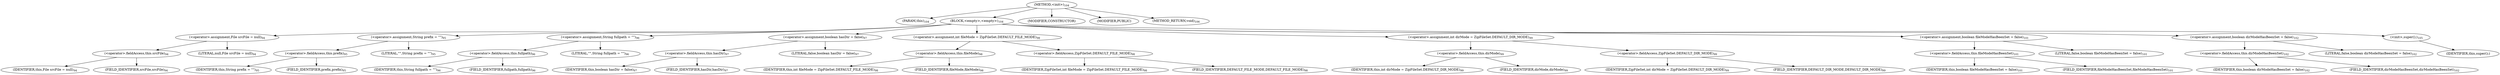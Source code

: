digraph "&lt;init&gt;" {  
"107" [label = <(METHOD,&lt;init&gt;)<SUB>104</SUB>> ]
"4" [label = <(PARAM,this)<SUB>104</SUB>> ]
"108" [label = <(BLOCK,&lt;empty&gt;,&lt;empty&gt;)<SUB>104</SUB>> ]
"109" [label = <(&lt;operator&gt;.assignment,File srcFile = null)<SUB>94</SUB>> ]
"110" [label = <(&lt;operator&gt;.fieldAccess,this.srcFile)<SUB>94</SUB>> ]
"111" [label = <(IDENTIFIER,this,File srcFile = null)<SUB>94</SUB>> ]
"112" [label = <(FIELD_IDENTIFIER,srcFile,srcFile)<SUB>94</SUB>> ]
"113" [label = <(LITERAL,null,File srcFile = null)<SUB>94</SUB>> ]
"114" [label = <(&lt;operator&gt;.assignment,String prefix = &quot;&quot;)<SUB>95</SUB>> ]
"115" [label = <(&lt;operator&gt;.fieldAccess,this.prefix)<SUB>95</SUB>> ]
"116" [label = <(IDENTIFIER,this,String prefix = &quot;&quot;)<SUB>95</SUB>> ]
"117" [label = <(FIELD_IDENTIFIER,prefix,prefix)<SUB>95</SUB>> ]
"118" [label = <(LITERAL,&quot;&quot;,String prefix = &quot;&quot;)<SUB>95</SUB>> ]
"119" [label = <(&lt;operator&gt;.assignment,String fullpath = &quot;&quot;)<SUB>96</SUB>> ]
"120" [label = <(&lt;operator&gt;.fieldAccess,this.fullpath)<SUB>96</SUB>> ]
"121" [label = <(IDENTIFIER,this,String fullpath = &quot;&quot;)<SUB>96</SUB>> ]
"122" [label = <(FIELD_IDENTIFIER,fullpath,fullpath)<SUB>96</SUB>> ]
"123" [label = <(LITERAL,&quot;&quot;,String fullpath = &quot;&quot;)<SUB>96</SUB>> ]
"124" [label = <(&lt;operator&gt;.assignment,boolean hasDir = false)<SUB>97</SUB>> ]
"125" [label = <(&lt;operator&gt;.fieldAccess,this.hasDir)<SUB>97</SUB>> ]
"126" [label = <(IDENTIFIER,this,boolean hasDir = false)<SUB>97</SUB>> ]
"127" [label = <(FIELD_IDENTIFIER,hasDir,hasDir)<SUB>97</SUB>> ]
"128" [label = <(LITERAL,false,boolean hasDir = false)<SUB>97</SUB>> ]
"129" [label = <(&lt;operator&gt;.assignment,int fileMode = ZipFileSet.DEFAULT_FILE_MODE)<SUB>98</SUB>> ]
"130" [label = <(&lt;operator&gt;.fieldAccess,this.fileMode)<SUB>98</SUB>> ]
"131" [label = <(IDENTIFIER,this,int fileMode = ZipFileSet.DEFAULT_FILE_MODE)<SUB>98</SUB>> ]
"132" [label = <(FIELD_IDENTIFIER,fileMode,fileMode)<SUB>98</SUB>> ]
"133" [label = <(&lt;operator&gt;.fieldAccess,ZipFileSet.DEFAULT_FILE_MODE)<SUB>98</SUB>> ]
"134" [label = <(IDENTIFIER,ZipFileSet,int fileMode = ZipFileSet.DEFAULT_FILE_MODE)<SUB>98</SUB>> ]
"135" [label = <(FIELD_IDENTIFIER,DEFAULT_FILE_MODE,DEFAULT_FILE_MODE)<SUB>98</SUB>> ]
"136" [label = <(&lt;operator&gt;.assignment,int dirMode = ZipFileSet.DEFAULT_DIR_MODE)<SUB>99</SUB>> ]
"137" [label = <(&lt;operator&gt;.fieldAccess,this.dirMode)<SUB>99</SUB>> ]
"138" [label = <(IDENTIFIER,this,int dirMode = ZipFileSet.DEFAULT_DIR_MODE)<SUB>99</SUB>> ]
"139" [label = <(FIELD_IDENTIFIER,dirMode,dirMode)<SUB>99</SUB>> ]
"140" [label = <(&lt;operator&gt;.fieldAccess,ZipFileSet.DEFAULT_DIR_MODE)<SUB>99</SUB>> ]
"141" [label = <(IDENTIFIER,ZipFileSet,int dirMode = ZipFileSet.DEFAULT_DIR_MODE)<SUB>99</SUB>> ]
"142" [label = <(FIELD_IDENTIFIER,DEFAULT_DIR_MODE,DEFAULT_DIR_MODE)<SUB>99</SUB>> ]
"143" [label = <(&lt;operator&gt;.assignment,boolean fileModeHasBeenSet = false)<SUB>101</SUB>> ]
"144" [label = <(&lt;operator&gt;.fieldAccess,this.fileModeHasBeenSet)<SUB>101</SUB>> ]
"145" [label = <(IDENTIFIER,this,boolean fileModeHasBeenSet = false)<SUB>101</SUB>> ]
"146" [label = <(FIELD_IDENTIFIER,fileModeHasBeenSet,fileModeHasBeenSet)<SUB>101</SUB>> ]
"147" [label = <(LITERAL,false,boolean fileModeHasBeenSet = false)<SUB>101</SUB>> ]
"148" [label = <(&lt;operator&gt;.assignment,boolean dirModeHasBeenSet = false)<SUB>102</SUB>> ]
"149" [label = <(&lt;operator&gt;.fieldAccess,this.dirModeHasBeenSet)<SUB>102</SUB>> ]
"150" [label = <(IDENTIFIER,this,boolean dirModeHasBeenSet = false)<SUB>102</SUB>> ]
"151" [label = <(FIELD_IDENTIFIER,dirModeHasBeenSet,dirModeHasBeenSet)<SUB>102</SUB>> ]
"152" [label = <(LITERAL,false,boolean dirModeHasBeenSet = false)<SUB>102</SUB>> ]
"153" [label = <(&lt;init&gt;,super();)<SUB>105</SUB>> ]
"3" [label = <(IDENTIFIER,this,super();)> ]
"154" [label = <(MODIFIER,CONSTRUCTOR)> ]
"155" [label = <(MODIFIER,PUBLIC)> ]
"156" [label = <(METHOD_RETURN,void)<SUB>106</SUB>> ]
  "107" -> "4" 
  "107" -> "108" 
  "107" -> "154" 
  "107" -> "155" 
  "107" -> "156" 
  "108" -> "109" 
  "108" -> "114" 
  "108" -> "119" 
  "108" -> "124" 
  "108" -> "129" 
  "108" -> "136" 
  "108" -> "143" 
  "108" -> "148" 
  "108" -> "153" 
  "109" -> "110" 
  "109" -> "113" 
  "110" -> "111" 
  "110" -> "112" 
  "114" -> "115" 
  "114" -> "118" 
  "115" -> "116" 
  "115" -> "117" 
  "119" -> "120" 
  "119" -> "123" 
  "120" -> "121" 
  "120" -> "122" 
  "124" -> "125" 
  "124" -> "128" 
  "125" -> "126" 
  "125" -> "127" 
  "129" -> "130" 
  "129" -> "133" 
  "130" -> "131" 
  "130" -> "132" 
  "133" -> "134" 
  "133" -> "135" 
  "136" -> "137" 
  "136" -> "140" 
  "137" -> "138" 
  "137" -> "139" 
  "140" -> "141" 
  "140" -> "142" 
  "143" -> "144" 
  "143" -> "147" 
  "144" -> "145" 
  "144" -> "146" 
  "148" -> "149" 
  "148" -> "152" 
  "149" -> "150" 
  "149" -> "151" 
  "153" -> "3" 
}
